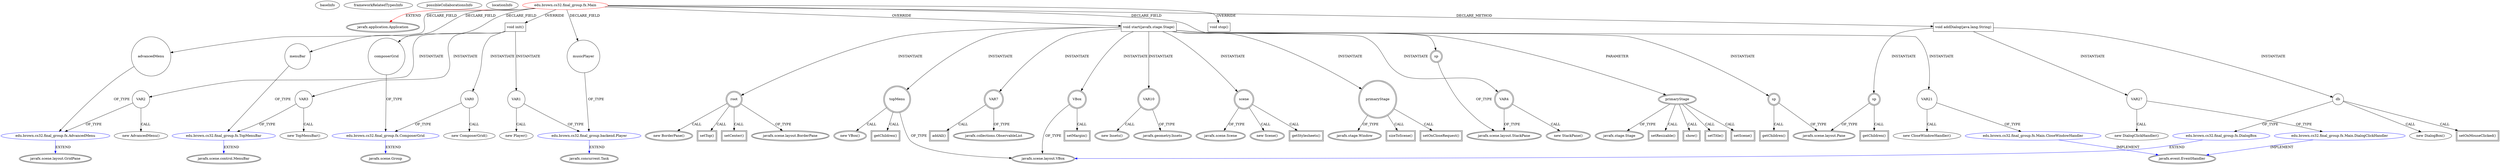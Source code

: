 digraph {
baseInfo[graphId=3223,category="extension_graph",isAnonymous=false,possibleRelation=true]
frameworkRelatedTypesInfo[0="javafx.application.Application"]
possibleCollaborationsInfo[0="3223~CLIENT_METHOD_DECLARATION-INSTANTIATION-~javafx.application.Application ~javafx.scene.layout.VBox ~false~false",1="3223~OVERRIDING_METHOD_DECLARATION-INSTANTIATION-FIELD_DECLARATION-~javafx.application.Application ~javafx.scene.Group ~false~false",2="3223~CLIENT_METHOD_DECLARATION-INSTANTIATION-~javafx.application.Application ~javafx.event.EventHandler ~false~false",3="3223~OVERRIDING_METHOD_DECLARATION-INSTANTIATION-~javafx.application.Application ~javafx.event.EventHandler ~false~false",4="3223~OVERRIDING_METHOD_DECLARATION-INSTANTIATION-FIELD_DECLARATION-~javafx.application.Application ~javafx.scene.control.MenuBar ~false~false",5="3223~OVERRIDING_METHOD_DECLARATION-INSTANTIATION-FIELD_DECLARATION-~javafx.application.Application ~javafx.scene.layout.GridPane ~false~false",6="3223~OVERRIDING_METHOD_DECLARATION-INSTANTIATION-FIELD_DECLARATION-~javafx.application.Application ~javafx.concurrent.Task ~false~false"]
locationInfo[projectName="ireardon-cs32-final",filePath="/ireardon-cs32-final/cs32-final-master/src/edu/brown/cs32/final_group/fx/Main.java",contextSignature="Main",graphId="3223"]
0[label="edu.brown.cs32.final_group.fx.Main",vertexType="ROOT_CLIENT_CLASS_DECLARATION",isFrameworkType=false,color=red]
1[label="javafx.application.Application",vertexType="FRAMEWORK_CLASS_TYPE",isFrameworkType=true,peripheries=2]
2[label="advancedMenu",vertexType="FIELD_DECLARATION",isFrameworkType=false,shape=circle]
3[label="edu.brown.cs32.final_group.fx.AdvancedMenu",vertexType="REFERENCE_CLIENT_CLASS_DECLARATION",isFrameworkType=false,color=blue]
4[label="javafx.scene.layout.GridPane",vertexType="FRAMEWORK_CLASS_TYPE",isFrameworkType=true,peripheries=2]
5[label="composerGrid",vertexType="FIELD_DECLARATION",isFrameworkType=false,shape=circle]
6[label="edu.brown.cs32.final_group.fx.ComposerGrid",vertexType="REFERENCE_CLIENT_CLASS_DECLARATION",isFrameworkType=false,color=blue]
7[label="javafx.scene.Group",vertexType="FRAMEWORK_CLASS_TYPE",isFrameworkType=true,peripheries=2]
8[label="menuBar",vertexType="FIELD_DECLARATION",isFrameworkType=false,shape=circle]
9[label="edu.brown.cs32.final_group.fx.TopMenuBar",vertexType="REFERENCE_CLIENT_CLASS_DECLARATION",isFrameworkType=false,color=blue]
10[label="javafx.scene.control.MenuBar",vertexType="FRAMEWORK_CLASS_TYPE",isFrameworkType=true,peripheries=2]
11[label="musicPlayer",vertexType="FIELD_DECLARATION",isFrameworkType=false,shape=circle]
12[label="edu.brown.cs32.final_group.backend.Player",vertexType="REFERENCE_CLIENT_CLASS_DECLARATION",isFrameworkType=false,color=blue]
13[label="javafx.concurrent.Task",vertexType="FRAMEWORK_CLASS_TYPE",isFrameworkType=true,peripheries=2]
14[label="sp",vertexType="FIELD_DECLARATION",isFrameworkType=true,peripheries=2,shape=circle]
15[label="javafx.scene.layout.StackPane",vertexType="FRAMEWORK_CLASS_TYPE",isFrameworkType=true,peripheries=2]
16[label="void init()",vertexType="OVERRIDING_METHOD_DECLARATION",isFrameworkType=false,shape=box]
18[label="VAR0",vertexType="VARIABLE_EXPRESION",isFrameworkType=false,shape=circle]
17[label="new ComposerGrid()",vertexType="CONSTRUCTOR_CALL",isFrameworkType=false]
21[label="VAR1",vertexType="VARIABLE_EXPRESION",isFrameworkType=false,shape=circle]
20[label="new Player()",vertexType="CONSTRUCTOR_CALL",isFrameworkType=false]
24[label="VAR2",vertexType="VARIABLE_EXPRESION",isFrameworkType=false,shape=circle]
23[label="new AdvancedMenu()",vertexType="CONSTRUCTOR_CALL",isFrameworkType=false]
27[label="VAR3",vertexType="VARIABLE_EXPRESION",isFrameworkType=false,shape=circle]
26[label="new TopMenuBar()",vertexType="CONSTRUCTOR_CALL",isFrameworkType=false]
29[label="void start(javafx.stage.Stage)",vertexType="OVERRIDING_METHOD_DECLARATION",isFrameworkType=false,shape=box]
30[label="primaryStage",vertexType="PARAMETER_DECLARATION",isFrameworkType=true,peripheries=2]
31[label="javafx.stage.Stage",vertexType="FRAMEWORK_CLASS_TYPE",isFrameworkType=true,peripheries=2]
33[label="VAR4",vertexType="VARIABLE_EXPRESION",isFrameworkType=true,peripheries=2,shape=circle]
32[label="new StackPane()",vertexType="CONSTRUCTOR_CALL",isFrameworkType=true,peripheries=2]
36[label="root",vertexType="VARIABLE_EXPRESION",isFrameworkType=true,peripheries=2,shape=circle]
37[label="javafx.scene.layout.BorderPane",vertexType="FRAMEWORK_CLASS_TYPE",isFrameworkType=true,peripheries=2]
35[label="new BorderPane()",vertexType="CONSTRUCTOR_CALL",isFrameworkType=true,peripheries=2]
39[label="topMenu",vertexType="VARIABLE_EXPRESION",isFrameworkType=true,peripheries=2,shape=circle]
40[label="javafx.scene.layout.VBox",vertexType="FRAMEWORK_CLASS_TYPE",isFrameworkType=true,peripheries=2]
38[label="new VBox()",vertexType="CONSTRUCTOR_CALL",isFrameworkType=true,peripheries=2]
41[label="VAR7",vertexType="VARIABLE_EXPRESION",isFrameworkType=true,peripheries=2,shape=circle]
43[label="javafx.collections.ObservableList",vertexType="FRAMEWORK_INTERFACE_TYPE",isFrameworkType=true,peripheries=2]
42[label="addAll()",vertexType="INSIDE_CALL",isFrameworkType=true,peripheries=2,shape=box]
45[label="getChildren()",vertexType="INSIDE_CALL",isFrameworkType=true,peripheries=2,shape=box]
46[label="VBox",vertexType="VARIABLE_EXPRESION",isFrameworkType=true,peripheries=2,shape=circle]
47[label="setMargin()",vertexType="INSIDE_CALL",isFrameworkType=true,peripheries=2,shape=box]
50[label="VAR10",vertexType="VARIABLE_EXPRESION",isFrameworkType=true,peripheries=2,shape=circle]
51[label="javafx.geometry.Insets",vertexType="FRAMEWORK_CLASS_TYPE",isFrameworkType=true,peripheries=2]
49[label="new Insets()",vertexType="CONSTRUCTOR_CALL",isFrameworkType=true,peripheries=2]
53[label="setTop()",vertexType="INSIDE_CALL",isFrameworkType=true,peripheries=2,shape=box]
55[label="setCenter()",vertexType="INSIDE_CALL",isFrameworkType=true,peripheries=2,shape=box]
56[label="sp",vertexType="VARIABLE_EXPRESION",isFrameworkType=true,peripheries=2,shape=circle]
58[label="javafx.scene.layout.Pane",vertexType="FRAMEWORK_CLASS_TYPE",isFrameworkType=true,peripheries=2]
57[label="getChildren()",vertexType="INSIDE_CALL",isFrameworkType=true,peripheries=2,shape=box]
60[label="scene",vertexType="VARIABLE_EXPRESION",isFrameworkType=true,peripheries=2,shape=circle]
61[label="javafx.scene.Scene",vertexType="FRAMEWORK_CLASS_TYPE",isFrameworkType=true,peripheries=2]
59[label="new Scene()",vertexType="CONSTRUCTOR_CALL",isFrameworkType=true,peripheries=2]
63[label="getStylesheets()",vertexType="INSIDE_CALL",isFrameworkType=true,peripheries=2,shape=box]
65[label="setTitle()",vertexType="INSIDE_CALL",isFrameworkType=true,peripheries=2,shape=box]
67[label="setScene()",vertexType="INSIDE_CALL",isFrameworkType=true,peripheries=2,shape=box]
68[label="primaryStage",vertexType="VARIABLE_EXPRESION",isFrameworkType=true,peripheries=2,shape=circle]
70[label="javafx.stage.Window",vertexType="FRAMEWORK_CLASS_TYPE",isFrameworkType=true,peripheries=2]
69[label="sizeToScene()",vertexType="INSIDE_CALL",isFrameworkType=true,peripheries=2,shape=box]
72[label="setResizable()",vertexType="INSIDE_CALL",isFrameworkType=true,peripheries=2,shape=box]
74[label="setOnCloseRequest()",vertexType="INSIDE_CALL",isFrameworkType=true,peripheries=2,shape=box]
76[label="VAR21",vertexType="VARIABLE_EXPRESION",isFrameworkType=false,shape=circle]
77[label="edu.brown.cs32.final_group.fx.Main.CloseWindowHandler",vertexType="REFERENCE_CLIENT_CLASS_DECLARATION",isFrameworkType=false,color=blue]
78[label="javafx.event.EventHandler",vertexType="FRAMEWORK_INTERFACE_TYPE",isFrameworkType=true,peripheries=2]
75[label="new CloseWindowHandler()",vertexType="CONSTRUCTOR_CALL",isFrameworkType=false]
80[label="show()",vertexType="INSIDE_CALL",isFrameworkType=true,peripheries=2,shape=box]
81[label="void stop()",vertexType="OVERRIDING_METHOD_DECLARATION",isFrameworkType=false,shape=box]
90[label="void addDialog(java.lang.String)",vertexType="CLIENT_METHOD_DECLARATION",isFrameworkType=false,shape=box]
92[label="db",vertexType="VARIABLE_EXPRESION",isFrameworkType=false,shape=circle]
93[label="edu.brown.cs32.final_group.fx.DialogBox",vertexType="REFERENCE_CLIENT_CLASS_DECLARATION",isFrameworkType=false,color=blue]
91[label="new DialogBox()",vertexType="CONSTRUCTOR_CALL",isFrameworkType=false]
96[label="setOnMouseClicked()",vertexType="INSIDE_CALL",isFrameworkType=true,peripheries=2,shape=box]
98[label="VAR27",vertexType="VARIABLE_EXPRESION",isFrameworkType=false,shape=circle]
99[label="edu.brown.cs32.final_group.fx.Main.DialogClickHandler",vertexType="REFERENCE_CLIENT_CLASS_DECLARATION",isFrameworkType=false,color=blue]
97[label="new DialogClickHandler()",vertexType="CONSTRUCTOR_CALL",isFrameworkType=false]
101[label="sp",vertexType="VARIABLE_EXPRESION",isFrameworkType=true,peripheries=2,shape=circle]
102[label="getChildren()",vertexType="INSIDE_CALL",isFrameworkType=true,peripheries=2,shape=box]
0->1[label="EXTEND",color=red]
0->2[label="DECLARE_FIELD"]
3->4[label="EXTEND",color=blue]
2->3[label="OF_TYPE"]
0->5[label="DECLARE_FIELD"]
6->7[label="EXTEND",color=blue]
5->6[label="OF_TYPE"]
0->8[label="DECLARE_FIELD"]
9->10[label="EXTEND",color=blue]
8->9[label="OF_TYPE"]
0->11[label="DECLARE_FIELD"]
12->13[label="EXTEND",color=blue]
11->12[label="OF_TYPE"]
0->14[label="DECLARE_FIELD"]
14->15[label="OF_TYPE"]
0->16[label="OVERRIDE"]
16->18[label="INSTANTIATE"]
18->6[label="OF_TYPE"]
18->17[label="CALL"]
16->21[label="INSTANTIATE"]
21->12[label="OF_TYPE"]
21->20[label="CALL"]
16->24[label="INSTANTIATE"]
24->3[label="OF_TYPE"]
24->23[label="CALL"]
16->27[label="INSTANTIATE"]
27->9[label="OF_TYPE"]
27->26[label="CALL"]
0->29[label="OVERRIDE"]
30->31[label="OF_TYPE"]
29->30[label="PARAMETER"]
29->33[label="INSTANTIATE"]
33->15[label="OF_TYPE"]
33->32[label="CALL"]
29->36[label="INSTANTIATE"]
36->37[label="OF_TYPE"]
36->35[label="CALL"]
29->39[label="INSTANTIATE"]
39->40[label="OF_TYPE"]
39->38[label="CALL"]
29->41[label="INSTANTIATE"]
41->43[label="OF_TYPE"]
41->42[label="CALL"]
39->45[label="CALL"]
29->46[label="INSTANTIATE"]
46->40[label="OF_TYPE"]
46->47[label="CALL"]
29->50[label="INSTANTIATE"]
50->51[label="OF_TYPE"]
50->49[label="CALL"]
36->53[label="CALL"]
36->55[label="CALL"]
29->56[label="INSTANTIATE"]
56->58[label="OF_TYPE"]
56->57[label="CALL"]
29->60[label="INSTANTIATE"]
60->61[label="OF_TYPE"]
60->59[label="CALL"]
60->63[label="CALL"]
30->65[label="CALL"]
30->67[label="CALL"]
29->68[label="INSTANTIATE"]
68->70[label="OF_TYPE"]
68->69[label="CALL"]
30->72[label="CALL"]
68->74[label="CALL"]
29->76[label="INSTANTIATE"]
77->78[label="IMPLEMENT",color=blue]
76->77[label="OF_TYPE"]
76->75[label="CALL"]
30->80[label="CALL"]
0->81[label="OVERRIDE"]
0->90[label="DECLARE_METHOD"]
90->92[label="INSTANTIATE"]
93->40[label="EXTEND",color=blue]
92->93[label="OF_TYPE"]
92->91[label="CALL"]
92->96[label="CALL"]
90->98[label="INSTANTIATE"]
99->78[label="IMPLEMENT",color=blue]
98->99[label="OF_TYPE"]
98->97[label="CALL"]
90->101[label="INSTANTIATE"]
101->58[label="OF_TYPE"]
101->102[label="CALL"]
}
